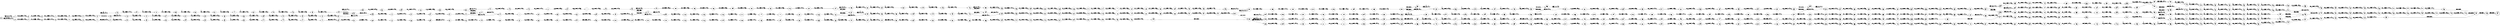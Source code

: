 digraph FST {
rankdir = LR;
size = "22,17";
label = "";
center = 1;
orientation = Portrait;
ranksep = "0.4";
nodesep = "0.25";
0 [label = "0", shape = circle, style = bold, fontsize = 14]
	0 -> 1 [label = "_EPS:_M/2.1972", fontsize = 14];
	0 -> 2 [label = "_EPS:Martian/2.1972", fontsize = 14];
1 [label = "1", shape = circle, style = solid, fontsize = 14]
	1 -> 3 [label = "_M-0-0:_EPS/1.7918", fontsize = 14];
2 [label = "2", shape = circle, style = solid, fontsize = 14]
	2 -> 4 [label = "_M-0-0:_EPS/1.7918", fontsize = 14];
3 [label = "3", shape = circle, style = solid, fontsize = 14]
	3 -> 5 [label = "_M-1-0:_EPS/1.0986", fontsize = 14];
4 [label = "4", shape = circle, style = solid, fontsize = 14]
	4 -> 6 [label = "_M-1-0:_EPS/1.0986", fontsize = 14];
5 [label = "5", shape = circle, style = solid, fontsize = 14]
	5 -> 7 [label = "_M-1-0:_EPS/1.7918", fontsize = 14];
6 [label = "6", shape = circle, style = solid, fontsize = 14]
	6 -> 8 [label = "_M-1-0:_EPS/1.7918", fontsize = 14];
7 [label = "7", shape = circle, style = solid, fontsize = 14]
	7 -> 9 [label = "_M-2-1:_EPS/1.0986", fontsize = 14];
8 [label = "8", shape = circle, style = solid, fontsize = 14]
	8 -> 10 [label = "_M-2-1:_EPS/1.0986", fontsize = 14];
9 [label = "9", shape = circle, style = solid, fontsize = 14]
	9 -> 11 [label = "_M-2-1:_EPS/1.0986", fontsize = 14];
10 [label = "10", shape = circle, style = solid, fontsize = 14]
	10 -> 12 [label = "_M-2-1:_EPS/1.0986", fontsize = 14];
11 [label = "11", shape = circle, style = solid, fontsize = 14]
	11 -> 13 [label = "_M-2-1:_EPS/1.7918", fontsize = 14];
12 [label = "12", shape = circle, style = solid, fontsize = 14]
	12 -> 14 [label = "_M-2-1:_EPS/1.7918", fontsize = 14];
13 [label = "13", shape = circle, style = solid, fontsize = 14]
	13 -> 15 [label = "_EOC:_EOC", fontsize = 14];
	13 -> 16 [label = "_EPS:_a/2.1972", fontsize = 14];
14 [label = "14", shape = circle, style = solid, fontsize = 14]
	14 -> 17 [label = "_EPS:_EPS/2.1972", fontsize = 14];
15 [label = "15", shape = circle, style = solid, fontsize = 14]
	15 -> 18 [label = "_EPS:_a/2.1972", fontsize = 14];
16 [label = "16", shape = circle, style = solid, fontsize = 14]
	16 -> 19 [label = "_a-0-0:_EPS/1.7918", fontsize = 14];
17 [label = "17", shape = circle, style = solid, fontsize = 14]
	17 -> 20 [label = "_a-0-0:_EPS/1.7918", fontsize = 14];
18 [label = "18", shape = circle, style = solid, fontsize = 14]
	18 -> 21 [label = "_a-0-0:_EPS/1.7918", fontsize = 14];
19 [label = "19", shape = circle, style = solid, fontsize = 14]
	19 -> 22 [label = "_a-1-1:_EPS/1.0986", fontsize = 14];
20 [label = "20", shape = circle, style = solid, fontsize = 14]
	20 -> 23 [label = "_a-1-1:_EPS/1.0986", fontsize = 14];
21 [label = "21", shape = circle, style = solid, fontsize = 14]
	21 -> 24 [label = "_a-1-1:_EPS/1.0986", fontsize = 14];
22 [label = "22", shape = circle, style = solid, fontsize = 14]
	22 -> 25 [label = "_a-1-1:_EPS/1.0986", fontsize = 14];
23 [label = "23", shape = circle, style = solid, fontsize = 14]
	23 -> 26 [label = "_a-1-1:_EPS/1.0986", fontsize = 14];
24 [label = "24", shape = circle, style = solid, fontsize = 14]
	24 -> 27 [label = "_a-1-1:_EPS/1.0986", fontsize = 14];
25 [label = "25", shape = circle, style = solid, fontsize = 14]
	25 -> 28 [label = "_a-1-1:_EPS/1.0986", fontsize = 14];
26 [label = "26", shape = circle, style = solid, fontsize = 14]
	26 -> 29 [label = "_a-1-1:_EPS/1.0986", fontsize = 14];
27 [label = "27", shape = circle, style = solid, fontsize = 14]
	27 -> 30 [label = "_a-1-1:_EPS/1.0986", fontsize = 14];
28 [label = "28", shape = circle, style = solid, fontsize = 14]
	28 -> 31 [label = "_a-1-0:_EPS/1.0986", fontsize = 14];
29 [label = "29", shape = circle, style = solid, fontsize = 14]
	29 -> 32 [label = "_a-1-0:_EPS/1.0986", fontsize = 14];
30 [label = "30", shape = circle, style = solid, fontsize = 14]
	30 -> 33 [label = "_a-1-0:_EPS/1.0986", fontsize = 14];
31 [label = "31", shape = circle, style = solid, fontsize = 14]
	31 -> 34 [label = "_a-1-0:_EPS/1.0986", fontsize = 14];
32 [label = "32", shape = circle, style = solid, fontsize = 14]
	32 -> 35 [label = "_a-1-0:_EPS/1.0986", fontsize = 14];
33 [label = "33", shape = circle, style = solid, fontsize = 14]
	33 -> 36 [label = "_a-1-0:_EPS/1.0986", fontsize = 14];
34 [label = "34", shape = circle, style = solid, fontsize = 14]
	34 -> 37 [label = "_a-1-1:_EPS/1.7918", fontsize = 14];
35 [label = "35", shape = circle, style = solid, fontsize = 14]
	35 -> 38 [label = "_a-1-1:_EPS/1.7918", fontsize = 14];
36 [label = "36", shape = circle, style = solid, fontsize = 14]
	36 -> 39 [label = "_a-1-1:_EPS/1.7918", fontsize = 14];
37 [label = "37", shape = circle, style = solid, fontsize = 14]
	37 -> 40 [label = "_a-2-1:_EPS/1.0986", fontsize = 14];
38 [label = "38", shape = circle, style = solid, fontsize = 14]
	38 -> 41 [label = "_a-2-1:_EPS/1.0986", fontsize = 14];
39 [label = "39", shape = circle, style = solid, fontsize = 14]
	39 -> 42 [label = "_a-2-1:_EPS/1.0986", fontsize = 14];
40 [label = "40", shape = circle, style = solid, fontsize = 14]
	40 -> 43 [label = "_a-2-1:_EPS/1.0986", fontsize = 14];
41 [label = "41", shape = circle, style = solid, fontsize = 14]
	41 -> 44 [label = "_a-2-1:_EPS/1.0986", fontsize = 14];
42 [label = "42", shape = circle, style = solid, fontsize = 14]
	42 -> 45 [label = "_a-2-1:_EPS/1.0986", fontsize = 14];
43 [label = "43", shape = circle, style = solid, fontsize = 14]
	43 -> 46 [label = "_a-2-1:_EPS/1.0986", fontsize = 14];
44 [label = "44", shape = circle, style = solid, fontsize = 14]
	44 -> 47 [label = "_a-2-1:_EPS/1.0986", fontsize = 14];
45 [label = "45", shape = circle, style = solid, fontsize = 14]
	45 -> 48 [label = "_a-2-1:_EPS/1.0986", fontsize = 14];
46 [label = "46", shape = circle, style = solid, fontsize = 14]
	46 -> 49 [label = "_a-2-1:_EPS/1.7918", fontsize = 14];
47 [label = "47", shape = circle, style = solid, fontsize = 14]
	47 -> 50 [label = "_a-2-1:_EPS/1.7918", fontsize = 14];
48 [label = "48", shape = circle, style = solid, fontsize = 14]
	48 -> 51 [label = "_a-2-1:_EPS/1.7918", fontsize = 14];
49 [label = "49", shape = circle, style = solid, fontsize = 14]
	49 -> 52 [label = "_EOC:_EOC", fontsize = 14];
	49 -> 53 [label = "_EPS:_r/2.1972", fontsize = 14];
50 [label = "50", shape = circle, style = solid, fontsize = 14]
	50 -> 54 [label = "_EPS:_EPS/2.1972", fontsize = 14];
51 [label = "51", shape = circle, style = solid, fontsize = 14]
	51 -> 52 [label = "_EOC:_EOC", fontsize = 14];
	51 -> 55 [label = "_EPS:_r/2.1972", fontsize = 14];
52 [label = "52", shape = circle, style = solid, fontsize = 14]
	52 -> 55 [label = "_EPS:_r/2.1972", fontsize = 14];
53 [label = "53", shape = circle, style = solid, fontsize = 14]
	53 -> 56 [label = "_r-0-1:_EPS/1.0986", fontsize = 14];
54 [label = "54", shape = circle, style = solid, fontsize = 14]
	54 -> 57 [label = "_r-0-1:_EPS/1.0986", fontsize = 14];
55 [label = "55", shape = circle, style = solid, fontsize = 14]
	55 -> 58 [label = "_r-0-1:_EPS/1.0986", fontsize = 14];
56 [label = "56", shape = circle, style = solid, fontsize = 14]
	56 -> 59 [label = "_r-0-0:_EPS/1.7918", fontsize = 14];
57 [label = "57", shape = circle, style = solid, fontsize = 14]
	57 -> 60 [label = "_r-0-0:_EPS/1.7918", fontsize = 14];
58 [label = "58", shape = circle, style = solid, fontsize = 14]
	58 -> 61 [label = "_r-0-0:_EPS/1.7918", fontsize = 14];
59 [label = "59", shape = circle, style = solid, fontsize = 14]
	59 -> 62 [label = "_r-1-1:_EPS/1.7918", fontsize = 14];
60 [label = "60", shape = circle, style = solid, fontsize = 14]
	60 -> 63 [label = "_r-1-1:_EPS/1.7918", fontsize = 14];
61 [label = "61", shape = circle, style = solid, fontsize = 14]
	61 -> 64 [label = "_r-1-1:_EPS/1.7918", fontsize = 14];
62 [label = "62", shape = circle, style = solid, fontsize = 14]
	62 -> 65 [label = "_r-2-1:_EPS/1.0986", fontsize = 14];
63 [label = "63", shape = circle, style = solid, fontsize = 14]
	63 -> 66 [label = "_r-2-1:_EPS/1.0986", fontsize = 14];
64 [label = "64", shape = circle, style = solid, fontsize = 14]
	64 -> 67 [label = "_r-2-1:_EPS/1.0986", fontsize = 14];
65 [label = "65", shape = circle, style = solid, fontsize = 14]
	65 -> 68 [label = "_r-2-1:_EPS/1.7918", fontsize = 14];
66 [label = "66", shape = circle, style = solid, fontsize = 14]
	66 -> 69 [label = "_r-2-1:_EPS/1.7918", fontsize = 14];
67 [label = "67", shape = circle, style = solid, fontsize = 14]
	67 -> 70 [label = "_r-2-1:_EPS/1.7918", fontsize = 14];
68 [label = "68", shape = circle, style = solid, fontsize = 14]
	68 -> 71 [label = "_EOC:_EOC", fontsize = 14];
	68 -> 72 [label = "_EPS:_t/2.1972", fontsize = 14];
69 [label = "69", shape = circle, style = solid, fontsize = 14]
	69 -> 73 [label = "_EPS:_EPS/2.1972", fontsize = 14];
70 [label = "70", shape = circle, style = solid, fontsize = 14]
	70 -> 71 [label = "_EOC:_EOC", fontsize = 14];
	70 -> 74 [label = "_EPS:_t/2.1972", fontsize = 14];
71 [label = "71", shape = circle, style = solid, fontsize = 14]
	71 -> 74 [label = "_EPS:_t/2.1972", fontsize = 14];
72 [label = "72", shape = circle, style = solid, fontsize = 14]
	72 -> 75 [label = "_t-0-1:_EPS/1.0986", fontsize = 14];
73 [label = "73", shape = circle, style = solid, fontsize = 14]
	73 -> 76 [label = "_t-0-1:_EPS/1.0986", fontsize = 14];
74 [label = "74", shape = circle, style = solid, fontsize = 14]
	74 -> 77 [label = "_t-0-1:_EPS/1.0986", fontsize = 14];
75 [label = "75", shape = circle, style = solid, fontsize = 14]
	75 -> 78 [label = "_t-0-1:_EPS/1.7918", fontsize = 14];
76 [label = "76", shape = circle, style = solid, fontsize = 14]
	76 -> 79 [label = "_t-0-1:_EPS/1.7918", fontsize = 14];
77 [label = "77", shape = circle, style = solid, fontsize = 14]
	77 -> 80 [label = "_t-0-1:_EPS/1.7918", fontsize = 14];
78 [label = "78", shape = circle, style = solid, fontsize = 14]
	78 -> 81 [label = "_t-1-0:_EPS/1.7918", fontsize = 14];
79 [label = "79", shape = circle, style = solid, fontsize = 14]
	79 -> 82 [label = "_t-1-0:_EPS/1.7918", fontsize = 14];
80 [label = "80", shape = circle, style = solid, fontsize = 14]
	80 -> 83 [label = "_t-1-0:_EPS/1.7918", fontsize = 14];
81 [label = "81", shape = circle, style = solid, fontsize = 14]
	81 -> 84 [label = "_t-2-0:_EPS/1.0986", fontsize = 14];
82 [label = "82", shape = circle, style = solid, fontsize = 14]
	82 -> 85 [label = "_t-2-0:_EPS/1.0986", fontsize = 14];
83 [label = "83", shape = circle, style = solid, fontsize = 14]
	83 -> 86 [label = "_t-2-0:_EPS/1.0986", fontsize = 14];
84 [label = "84", shape = circle, style = solid, fontsize = 14]
	84 -> 87 [label = "_t-2-0:_EPS/1.0986", fontsize = 14];
85 [label = "85", shape = circle, style = solid, fontsize = 14]
	85 -> 88 [label = "_t-2-0:_EPS/1.0986", fontsize = 14];
86 [label = "86", shape = circle, style = solid, fontsize = 14]
	86 -> 89 [label = "_t-2-0:_EPS/1.0986", fontsize = 14];
87 [label = "87", shape = circle, style = solid, fontsize = 14]
	87 -> 90 [label = "_t-2-1:_EPS/1.0986", fontsize = 14];
88 [label = "88", shape = circle, style = solid, fontsize = 14]
	88 -> 91 [label = "_t-2-1:_EPS/1.0986", fontsize = 14];
89 [label = "89", shape = circle, style = solid, fontsize = 14]
	89 -> 92 [label = "_t-2-1:_EPS/1.0986", fontsize = 14];
90 [label = "90", shape = circle, style = solid, fontsize = 14]
	90 -> 93 [label = "_t-2-1:_EPS/1.7918", fontsize = 14];
91 [label = "91", shape = circle, style = solid, fontsize = 14]
	91 -> 94 [label = "_t-2-1:_EPS/1.7918", fontsize = 14];
92 [label = "92", shape = circle, style = solid, fontsize = 14]
	92 -> 95 [label = "_t-2-1:_EPS/1.7918", fontsize = 14];
93 [label = "93", shape = circle, style = solid, fontsize = 14]
	93 -> 96 [label = "_EOC:_EOC", fontsize = 14];
	93 -> 97 [label = "_EPS:_i/2.1972", fontsize = 14];
94 [label = "94", shape = circle, style = solid, fontsize = 14]
	94 -> 98 [label = "_EPS:_EPS/2.1972", fontsize = 14];
95 [label = "95", shape = circle, style = solid, fontsize = 14]
	95 -> 96 [label = "_EOC:_EOC", fontsize = 14];
	95 -> 99 [label = "_EPS:_i/2.1972", fontsize = 14];
96 [label = "96", shape = circle, style = solid, fontsize = 14]
	96 -> 99 [label = "_EPS:_i/2.1972", fontsize = 14];
97 [label = "97", shape = circle, style = solid, fontsize = 14]
	97 -> 100 [label = "_i-0-0:_EPS/1.0986", fontsize = 14];
98 [label = "98", shape = circle, style = solid, fontsize = 14]
	98 -> 101 [label = "_i-0-0:_EPS/1.0986", fontsize = 14];
99 [label = "99", shape = circle, style = solid, fontsize = 14]
	99 -> 102 [label = "_i-0-0:_EPS/1.0986", fontsize = 14];
100 [label = "100", shape = circle, style = solid, fontsize = 14]
	100 -> 103 [label = "_i-0-1:_EPS/1.0986", fontsize = 14];
101 [label = "101", shape = circle, style = solid, fontsize = 14]
	101 -> 104 [label = "_i-0-1:_EPS/1.0986", fontsize = 14];
102 [label = "102", shape = circle, style = solid, fontsize = 14]
	102 -> 105 [label = "_i-0-1:_EPS/1.0986", fontsize = 14];
103 [label = "103", shape = circle, style = solid, fontsize = 14]
	103 -> 106 [label = "_i-0-0:_EPS/1.7918", fontsize = 14];
104 [label = "104", shape = circle, style = solid, fontsize = 14]
	104 -> 107 [label = "_i-0-0:_EPS/1.7918", fontsize = 14];
105 [label = "105", shape = circle, style = solid, fontsize = 14]
	105 -> 108 [label = "_i-0-0:_EPS/1.7918", fontsize = 14];
106 [label = "106", shape = circle, style = solid, fontsize = 14]
	106 -> 109 [label = "_i-1-0:_EPS/1.0986", fontsize = 14];
107 [label = "107", shape = circle, style = solid, fontsize = 14]
	107 -> 110 [label = "_i-1-0:_EPS/1.0986", fontsize = 14];
108 [label = "108", shape = circle, style = solid, fontsize = 14]
	108 -> 111 [label = "_i-1-0:_EPS/1.0986", fontsize = 14];
109 [label = "109", shape = circle, style = solid, fontsize = 14]
	109 -> 112 [label = "_i-1-0:_EPS/1.0986", fontsize = 14];
110 [label = "110", shape = circle, style = solid, fontsize = 14]
	110 -> 113 [label = "_i-1-0:_EPS/1.0986", fontsize = 14];
111 [label = "111", shape = circle, style = solid, fontsize = 14]
	111 -> 114 [label = "_i-1-0:_EPS/1.0986", fontsize = 14];
112 [label = "112", shape = circle, style = solid, fontsize = 14]
	112 -> 115 [label = "_i-1-1:_EPS/1.0986", fontsize = 14];
113 [label = "113", shape = circle, style = solid, fontsize = 14]
	113 -> 116 [label = "_i-1-1:_EPS/1.0986", fontsize = 14];
114 [label = "114", shape = circle, style = solid, fontsize = 14]
	114 -> 117 [label = "_i-1-1:_EPS/1.0986", fontsize = 14];
115 [label = "115", shape = circle, style = solid, fontsize = 14]
	115 -> 118 [label = "_i-1-1:_EPS/1.0986", fontsize = 14];
116 [label = "116", shape = circle, style = solid, fontsize = 14]
	116 -> 119 [label = "_i-1-1:_EPS/1.0986", fontsize = 14];
117 [label = "117", shape = circle, style = solid, fontsize = 14]
	117 -> 120 [label = "_i-1-1:_EPS/1.0986", fontsize = 14];
118 [label = "118", shape = circle, style = solid, fontsize = 14]
	118 -> 121 [label = "_i-1-0:_EPS/1.7918", fontsize = 14];
119 [label = "119", shape = circle, style = solid, fontsize = 14]
	119 -> 122 [label = "_i-1-0:_EPS/1.7918", fontsize = 14];
120 [label = "120", shape = circle, style = solid, fontsize = 14]
	120 -> 123 [label = "_i-1-0:_EPS/1.7918", fontsize = 14];
121 [label = "121", shape = circle, style = solid, fontsize = 14]
	121 -> 124 [label = "_i-2-1:_EPS/1.7918", fontsize = 14];
122 [label = "122", shape = circle, style = solid, fontsize = 14]
	122 -> 125 [label = "_i-2-1:_EPS/1.7918", fontsize = 14];
123 [label = "123", shape = circle, style = solid, fontsize = 14]
	123 -> 126 [label = "_i-2-1:_EPS/1.7918", fontsize = 14];
124 [label = "124", shape = circle, style = solid, fontsize = 14]
	124 -> 127 [label = "_EOC:_EOC", fontsize = 14];
	124 -> 128 [label = "_EPS:_a/2.1972", fontsize = 14];
125 [label = "125", shape = circle, style = solid, fontsize = 14]
	125 -> 129 [label = "_EPS:_EPS/2.1972", fontsize = 14];
126 [label = "126", shape = circle, style = solid, fontsize = 14]
	126 -> 127 [label = "_EOC:_EOC", fontsize = 14];
	126 -> 130 [label = "_EPS:_a/2.1972", fontsize = 14];
127 [label = "127", shape = circle, style = solid, fontsize = 14]
	127 -> 130 [label = "_EPS:_a/2.1972", fontsize = 14];
128 [label = "128", shape = circle, style = solid, fontsize = 14]
	128 -> 131 [label = "_a-0-0:_EPS/1.7918", fontsize = 14];
129 [label = "129", shape = circle, style = solid, fontsize = 14]
	129 -> 132 [label = "_a-0-0:_EPS/1.7918", fontsize = 14];
130 [label = "130", shape = circle, style = solid, fontsize = 14]
	130 -> 133 [label = "_a-0-0:_EPS/1.7918", fontsize = 14];
131 [label = "131", shape = circle, style = solid, fontsize = 14]
	131 -> 134 [label = "_a-1-0:_EPS/1.7918", fontsize = 14];
132 [label = "132", shape = circle, style = solid, fontsize = 14]
	132 -> 135 [label = "_a-1-0:_EPS/1.7918", fontsize = 14];
133 [label = "133", shape = circle, style = solid, fontsize = 14]
	133 -> 136 [label = "_a-1-0:_EPS/1.7918", fontsize = 14];
134 [label = "134", shape = circle, style = solid, fontsize = 14]
	134 -> 137 [label = "_a-2-0:_EPS/1.0986", fontsize = 14];
135 [label = "135", shape = circle, style = solid, fontsize = 14]
	135 -> 138 [label = "_a-2-0:_EPS/1.0986", fontsize = 14];
136 [label = "136", shape = circle, style = solid, fontsize = 14]
	136 -> 139 [label = "_a-2-0:_EPS/1.0986", fontsize = 14];
137 [label = "137", shape = circle, style = solid, fontsize = 14]
	137 -> 140 [label = "_a-2-0:_EPS/1.0986", fontsize = 14];
138 [label = "138", shape = circle, style = solid, fontsize = 14]
	138 -> 141 [label = "_a-2-0:_EPS/1.0986", fontsize = 14];
139 [label = "139", shape = circle, style = solid, fontsize = 14]
	139 -> 142 [label = "_a-2-0:_EPS/1.0986", fontsize = 14];
140 [label = "140", shape = circle, style = solid, fontsize = 14]
	140 -> 143 [label = "_a-2-0:_EPS/1.0986", fontsize = 14];
141 [label = "141", shape = circle, style = solid, fontsize = 14]
	141 -> 144 [label = "_a-2-0:_EPS/1.0986", fontsize = 14];
142 [label = "142", shape = circle, style = solid, fontsize = 14]
	142 -> 145 [label = "_a-2-0:_EPS/1.0986", fontsize = 14];
143 [label = "143", shape = circle, style = solid, fontsize = 14]
	143 -> 146 [label = "_a-2-1:_EPS/1.7918", fontsize = 14];
144 [label = "144", shape = circle, style = solid, fontsize = 14]
	144 -> 147 [label = "_a-2-1:_EPS/1.7918", fontsize = 14];
145 [label = "145", shape = circle, style = solid, fontsize = 14]
	145 -> 148 [label = "_a-2-1:_EPS/1.7918", fontsize = 14];
146 [label = "146", shape = circle, style = solid, fontsize = 14]
	146 -> 149 [label = "_EOC:_EOC", fontsize = 14];
	146 -> 150 [label = "_EPS:_n/2.1972", fontsize = 14];
147 [label = "147", shape = circle, style = solid, fontsize = 14]
	147 -> 151 [label = "_EPS:_EPS/2.1972", fontsize = 14];
148 [label = "148", shape = circle, style = solid, fontsize = 14]
	148 -> 149 [label = "_EOC:_EOC", fontsize = 14];
	148 -> 152 [label = "_EPS:_n/2.1972", fontsize = 14];
149 [label = "149", shape = circle, style = solid, fontsize = 14]
	149 -> 152 [label = "_EPS:_n/2.1972", fontsize = 14];
150 [label = "150", shape = circle, style = solid, fontsize = 14]
	150 -> 153 [label = "_n-0-1:_EPS/1.0986", fontsize = 14];
151 [label = "151", shape = circle, style = solid, fontsize = 14]
	151 -> 154 [label = "_n-0-1:_EPS/1.0986", fontsize = 14];
152 [label = "152", shape = circle, style = solid, fontsize = 14]
	152 -> 155 [label = "_n-0-1:_EPS/1.0986", fontsize = 14];
153 [label = "153", shape = circle, style = solid, fontsize = 14]
	153 -> 156 [label = "_n-0-0:_EPS/1.7918", fontsize = 14];
154 [label = "154", shape = circle, style = solid, fontsize = 14]
	154 -> 157 [label = "_n-0-0:_EPS/1.7918", fontsize = 14];
155 [label = "155", shape = circle, style = solid, fontsize = 14]
	155 -> 158 [label = "_n-0-0:_EPS/1.7918", fontsize = 14];
156 [label = "156", shape = circle, style = solid, fontsize = 14]
	156 -> 159 [label = "_n-1-0:_EPS/1.0986", fontsize = 14];
157 [label = "157", shape = circle, style = solid, fontsize = 14]
	157 -> 160 [label = "_n-1-0:_EPS/1.0986", fontsize = 14];
158 [label = "158", shape = circle, style = solid, fontsize = 14]
	158 -> 161 [label = "_n-1-0:_EPS/1.0986", fontsize = 14];
159 [label = "159", shape = circle, style = solid, fontsize = 14]
	159 -> 162 [label = "_n-1-0:_EPS/1.0986", fontsize = 14];
160 [label = "160", shape = circle, style = solid, fontsize = 14]
	160 -> 163 [label = "_n-1-0:_EPS/1.0986", fontsize = 14];
161 [label = "161", shape = circle, style = solid, fontsize = 14]
	161 -> 164 [label = "_n-1-0:_EPS/1.0986", fontsize = 14];
162 [label = "162", shape = circle, style = solid, fontsize = 14]
	162 -> 165 [label = "_n-1-1:_EPS/1.0986", fontsize = 14];
163 [label = "163", shape = circle, style = solid, fontsize = 14]
	163 -> 166 [label = "_n-1-1:_EPS/1.0986", fontsize = 14];
164 [label = "164", shape = circle, style = solid, fontsize = 14]
	164 -> 167 [label = "_n-1-1:_EPS/1.0986", fontsize = 14];
165 [label = "165", shape = circle, style = solid, fontsize = 14]
	165 -> 168 [label = "_n-1-0:_EPS/1.0986", fontsize = 14];
166 [label = "166", shape = circle, style = solid, fontsize = 14]
	166 -> 169 [label = "_n-1-0:_EPS/1.0986", fontsize = 14];
167 [label = "167", shape = circle, style = solid, fontsize = 14]
	167 -> 170 [label = "_n-1-0:_EPS/1.0986", fontsize = 14];
168 [label = "168", shape = circle, style = solid, fontsize = 14]
	168 -> 171 [label = "_n-1-1:_EPS/1.0986", fontsize = 14];
169 [label = "169", shape = circle, style = solid, fontsize = 14]
	169 -> 172 [label = "_n-1-1:_EPS/1.0986", fontsize = 14];
170 [label = "170", shape = circle, style = solid, fontsize = 14]
	170 -> 173 [label = "_n-1-1:_EPS/1.0986", fontsize = 14];
171 [label = "171", shape = circle, style = solid, fontsize = 14]
	171 -> 174 [label = "_n-1-1:_EPS/1.0986", fontsize = 14];
172 [label = "172", shape = circle, style = solid, fontsize = 14]
	172 -> 175 [label = "_n-1-1:_EPS/1.0986", fontsize = 14];
173 [label = "173", shape = circle, style = solid, fontsize = 14]
	173 -> 176 [label = "_n-1-1:_EPS/1.0986", fontsize = 14];
174 [label = "174", shape = circle, style = solid, fontsize = 14]
	174 -> 177 [label = "_n-1-0:_EPS/1.0986", fontsize = 14];
175 [label = "175", shape = circle, style = solid, fontsize = 14]
	175 -> 178 [label = "_n-1-0:_EPS/1.0986", fontsize = 14];
176 [label = "176", shape = circle, style = solid, fontsize = 14]
	176 -> 179 [label = "_n-1-0:_EPS/1.0986", fontsize = 14];
177 [label = "177", shape = circle, style = solid, fontsize = 14]
	177 -> 180 [label = "_n-1-1:_EPS/1.0986", fontsize = 14];
178 [label = "178", shape = circle, style = solid, fontsize = 14]
	178 -> 181 [label = "_n-1-1:_EPS/1.0986", fontsize = 14];
179 [label = "179", shape = circle, style = solid, fontsize = 14]
	179 -> 182 [label = "_n-1-1:_EPS/1.0986", fontsize = 14];
180 [label = "180", shape = circle, style = solid, fontsize = 14]
	180 -> 183 [label = "_n-1-1:_EPS/1.0986", fontsize = 14];
181 [label = "181", shape = circle, style = solid, fontsize = 14]
	181 -> 184 [label = "_n-1-1:_EPS/1.0986", fontsize = 14];
182 [label = "182", shape = circle, style = solid, fontsize = 14]
	182 -> 185 [label = "_n-1-1:_EPS/1.0986", fontsize = 14];
183 [label = "183", shape = circle, style = solid, fontsize = 14]
	183 -> 186 [label = "_n-1-1:_EPS/1.0986", fontsize = 14];
184 [label = "184", shape = circle, style = solid, fontsize = 14]
	184 -> 187 [label = "_n-1-1:_EPS/1.0986", fontsize = 14];
185 [label = "185", shape = circle, style = solid, fontsize = 14]
	185 -> 188 [label = "_n-1-1:_EPS/1.0986", fontsize = 14];
186 [label = "186", shape = circle, style = solid, fontsize = 14]
	186 -> 189 [label = "_n-1-1:_EPS/1.0986", fontsize = 14];
187 [label = "187", shape = circle, style = solid, fontsize = 14]
	187 -> 190 [label = "_n-1-1:_EPS/1.0986", fontsize = 14];
188 [label = "188", shape = circle, style = solid, fontsize = 14]
	188 -> 191 [label = "_n-1-1:_EPS/1.0986", fontsize = 14];
189 [label = "189", shape = circle, style = solid, fontsize = 14]
	189 -> 192 [label = "_n-1-0:_EPS/1.7918", fontsize = 14];
190 [label = "190", shape = circle, style = solid, fontsize = 14]
	190 -> 193 [label = "_n-1-0:_EPS/1.7918", fontsize = 14];
191 [label = "191", shape = circle, style = solid, fontsize = 14]
	191 -> 194 [label = "_n-1-0:_EPS/1.7918", fontsize = 14];
192 [label = "192", shape = circle, style = solid, fontsize = 14]
	192 -> 195 [label = "_n-2-1:_EPS/1.0986", fontsize = 14];
193 [label = "193", shape = circle, style = solid, fontsize = 14]
	193 -> 196 [label = "_n-2-1:_EPS/1.0986", fontsize = 14];
194 [label = "194", shape = circle, style = solid, fontsize = 14]
	194 -> 197 [label = "_n-2-1:_EPS/1.0986", fontsize = 14];
195 [label = "195", shape = circle, style = solid, fontsize = 14]
	195 -> 198 [label = "_n-2-0:_EPS/1.7918", fontsize = 14];
196 [label = "196", shape = circle, style = solid, fontsize = 14]
	196 -> 199 [label = "_n-2-0:_EPS/1.7918", fontsize = 14];
197 [label = "197", shape = circle, style = solid, fontsize = 14]
	197 -> 200 [label = "_n-2-0:_EPS/1.7918", fontsize = 14];
198 [label = "198", shape = circle, style = solid, fontsize = 14]
	198 -> 201 [label = "_EPS:_M/2.1972", fontsize = 14];
199 [label = "199", shape = circle, style = solid, fontsize = 14]
	199 -> 202 [label = "_EOW:_EPS", fontsize = 14];
200 [label = "200", shape = circle, style = solid, fontsize = 14]
	200 -> 202 [label = "_EOC:_EOC", fontsize = 14];
	200 -> 201 [label = "_EPS:_M/2.1972", fontsize = 14];
201 [label = "201", shape = circle, style = solid, fontsize = 14]
	201 -> 203 [label = "_M-0-1:_EPS/1.0986", fontsize = 14];
202 [label = "202", shape = circle, style = solid, fontsize = 14]
	202 -> 204 [label = "_EPS:_M/2.1972", fontsize = 14];
	202 -> 205 [label = "_EPS:Marsman/2.1972", fontsize = 14];
	202 -> 206 [label = "_EPS:Mars/2.1972", fontsize = 14];
203 [label = "203", shape = circle, style = solid, fontsize = 14]
	203 -> 207 [label = "_M-0-1:_EPS/1.7918", fontsize = 14];
204 [label = "204", shape = circle, style = solid, fontsize = 14]
	204 -> 208 [label = "_M-0-1:_EPS/1.0986", fontsize = 14];
205 [label = "205", shape = circle, style = solid, fontsize = 14]
	205 -> 209 [label = "_M-0-1:_EPS/1.0986", fontsize = 14];
206 [label = "206", shape = circle, style = solid, fontsize = 14]
	206 -> 210 [label = "_M-0-1:_EPS/1.0986", fontsize = 14];
207 [label = "207", shape = circle, style = solid, fontsize = 14]
	207 -> 211 [label = "_M-1-0:_EPS/1.0986", fontsize = 14];
208 [label = "208", shape = circle, style = solid, fontsize = 14]
	208 -> 212 [label = "_M-0-1:_EPS/1.7918", fontsize = 14];
209 [label = "209", shape = circle, style = solid, fontsize = 14]
	209 -> 213 [label = "_M-0-1:_EPS/1.7918", fontsize = 14];
210 [label = "210", shape = circle, style = solid, fontsize = 14]
	210 -> 214 [label = "_M-0-1:_EPS/1.7918", fontsize = 14];
211 [label = "211", shape = circle, style = solid, fontsize = 14]
	211 -> 215 [label = "_M-1-0:_EPS/1.0986", fontsize = 14];
212 [label = "212", shape = circle, style = solid, fontsize = 14]
	212 -> 216 [label = "_M-1-0:_EPS/1.0986", fontsize = 14];
213 [label = "213", shape = circle, style = solid, fontsize = 14]
	213 -> 217 [label = "_M-1-0:_EPS/1.0986", fontsize = 14];
214 [label = "214", shape = circle, style = solid, fontsize = 14]
	214 -> 218 [label = "_M-1-0:_EPS/1.0986", fontsize = 14];
215 [label = "215", shape = circle, style = solid, fontsize = 14]
	215 -> 219 [label = "_M-1-1:_EPS/1.0986", fontsize = 14];
216 [label = "216", shape = circle, style = solid, fontsize = 14]
	216 -> 220 [label = "_M-1-0:_EPS/1.0986", fontsize = 14];
217 [label = "217", shape = circle, style = solid, fontsize = 14]
	217 -> 221 [label = "_M-1-0:_EPS/1.0986", fontsize = 14];
218 [label = "218", shape = circle, style = solid, fontsize = 14]
	218 -> 222 [label = "_M-1-0:_EPS/1.0986", fontsize = 14];
219 [label = "219", shape = circle, style = solid, fontsize = 14]
	219 -> 223 [label = "_M-1-1:_EPS/1.7918", fontsize = 14];
220 [label = "220", shape = circle, style = solid, fontsize = 14]
	220 -> 224 [label = "_M-1-1:_EPS/1.0986", fontsize = 14];
221 [label = "221", shape = circle, style = solid, fontsize = 14]
	221 -> 225 [label = "_M-1-1:_EPS/1.0986", fontsize = 14];
222 [label = "222", shape = circle, style = solid, fontsize = 14]
	222 -> 226 [label = "_M-1-1:_EPS/1.0986", fontsize = 14];
223 [label = "223", shape = circle, style = solid, fontsize = 14]
	223 -> 227 [label = "_M-2-0:_EPS/1.7918", fontsize = 14];
224 [label = "224", shape = circle, style = solid, fontsize = 14]
	224 -> 228 [label = "_M-1-1:_EPS/1.7918", fontsize = 14];
225 [label = "225", shape = circle, style = solid, fontsize = 14]
	225 -> 229 [label = "_M-1-1:_EPS/1.7918", fontsize = 14];
226 [label = "226", shape = circle, style = solid, fontsize = 14]
	226 -> 230 [label = "_M-1-1:_EPS/1.7918", fontsize = 14];
227 [label = "227", shape = circle, style = solid, fontsize = 14]
	227 -> 231 [label = "_EOC:_EOC", fontsize = 14];
	227 -> 232 [label = "_EPS:_a/2.1972", fontsize = 14];
228 [label = "228", shape = circle, style = solid, fontsize = 14]
	228 -> 233 [label = "_M-2-0:_EPS/1.7918", fontsize = 14];
229 [label = "229", shape = circle, style = solid, fontsize = 14]
	229 -> 234 [label = "_M-2-0:_EPS/1.7918", fontsize = 14];
230 [label = "230", shape = circle, style = solid, fontsize = 14]
	230 -> 235 [label = "_M-2-0:_EPS/1.7918", fontsize = 14];
231 [label = "231", shape = circle, style = solid, fontsize = 14]
	231 -> 232 [label = "_EPS:_a/2.1972", fontsize = 14];
232 [label = "232", shape = circle, style = solid, fontsize = 14]
	232 -> 236 [label = "_a-0-1:_EPS/1.0986", fontsize = 14];
233 [label = "233", shape = circle, style = solid, fontsize = 14]
	233 -> 231 [label = "_EOC:_EOC", fontsize = 14];
	233 -> 237 [label = "_EPS:_a/2.1972", fontsize = 14];
234 [label = "234", shape = circle, style = solid, fontsize = 14]
	234 -> 238 [label = "_EPS:_EPS/2.1972", fontsize = 14];
235 [label = "235", shape = circle, style = solid, fontsize = 14]
	235 -> 239 [label = "_EPS:_EPS/2.1972", fontsize = 14];
236 [label = "236", shape = circle, style = solid, fontsize = 14]
	236 -> 240 [label = "_a-0-0:_EPS/1.7918", fontsize = 14];
237 [label = "237", shape = circle, style = solid, fontsize = 14]
	237 -> 241 [label = "_a-0-1:_EPS/1.0986", fontsize = 14];
238 [label = "238", shape = circle, style = solid, fontsize = 14]
	238 -> 242 [label = "_a-0-1:_EPS/1.0986", fontsize = 14];
239 [label = "239", shape = circle, style = solid, fontsize = 14]
	239 -> 243 [label = "_a-0-1:_EPS/1.0986", fontsize = 14];
240 [label = "240", shape = circle, style = solid, fontsize = 14]
	240 -> 244 [label = "_a-1-1:_EPS/1.0986", fontsize = 14];
241 [label = "241", shape = circle, style = solid, fontsize = 14]
	241 -> 245 [label = "_a-0-0:_EPS/1.7918", fontsize = 14];
242 [label = "242", shape = circle, style = solid, fontsize = 14]
	242 -> 246 [label = "_a-0-0:_EPS/1.7918", fontsize = 14];
243 [label = "243", shape = circle, style = solid, fontsize = 14]
	243 -> 247 [label = "_a-0-0:_EPS/1.7918", fontsize = 14];
244 [label = "244", shape = circle, style = solid, fontsize = 14]
	244 -> 248 [label = "_a-1-0:_EPS/1.7918", fontsize = 14];
245 [label = "245", shape = circle, style = solid, fontsize = 14]
	245 -> 249 [label = "_a-1-1:_EPS/1.0986", fontsize = 14];
246 [label = "246", shape = circle, style = solid, fontsize = 14]
	246 -> 250 [label = "_a-1-1:_EPS/1.0986", fontsize = 14];
247 [label = "247", shape = circle, style = solid, fontsize = 14]
	247 -> 251 [label = "_a-1-1:_EPS/1.0986", fontsize = 14];
248 [label = "248", shape = circle, style = solid, fontsize = 14]
	248 -> 252 [label = "_a-2-0:_EPS/1.7918", fontsize = 14];
249 [label = "249", shape = circle, style = solid, fontsize = 14]
	249 -> 253 [label = "_a-1-0:_EPS/1.7918", fontsize = 14];
250 [label = "250", shape = circle, style = solid, fontsize = 14]
	250 -> 254 [label = "_a-1-0:_EPS/1.7918", fontsize = 14];
251 [label = "251", shape = circle, style = solid, fontsize = 14]
	251 -> 255 [label = "_a-1-0:_EPS/1.7918", fontsize = 14];
252 [label = "252", shape = circle, style = solid, fontsize = 14]
	252 -> 256 [label = "_EOC:_EOC", fontsize = 14];
	252 -> 257 [label = "_EPS:_r/2.1972", fontsize = 14];
253 [label = "253", shape = circle, style = solid, fontsize = 14]
	253 -> 258 [label = "_a-2-0:_EPS/1.7918", fontsize = 14];
254 [label = "254", shape = circle, style = solid, fontsize = 14]
	254 -> 259 [label = "_a-2-0:_EPS/1.7918", fontsize = 14];
255 [label = "255", shape = circle, style = solid, fontsize = 14]
	255 -> 260 [label = "_a-2-0:_EPS/1.7918", fontsize = 14];
256 [label = "256", shape = circle, style = solid, fontsize = 14]
	256 -> 257 [label = "_EPS:_r/2.1972", fontsize = 14];
257 [label = "257", shape = circle, style = solid, fontsize = 14]
	257 -> 261 [label = "_r-0-0:_EPS/1.0986", fontsize = 14];
258 [label = "258", shape = circle, style = solid, fontsize = 14]
	258 -> 256 [label = "_EOC:_EOC", fontsize = 14];
	258 -> 262 [label = "_EPS:_r/2.1972", fontsize = 14];
259 [label = "259", shape = circle, style = solid, fontsize = 14]
	259 -> 263 [label = "_EPS:_EPS/2.1972", fontsize = 14];
260 [label = "260", shape = circle, style = solid, fontsize = 14]
	260 -> 264 [label = "_EPS:_EPS/2.1972", fontsize = 14];
261 [label = "261", shape = circle, style = solid, fontsize = 14]
	261 -> 265 [label = "_r-0-1:_EPS/1.0986", fontsize = 14];
262 [label = "262", shape = circle, style = solid, fontsize = 14]
	262 -> 266 [label = "_r-0-0:_EPS/1.0986", fontsize = 14];
263 [label = "263", shape = circle, style = solid, fontsize = 14]
	263 -> 267 [label = "_r-0-0:_EPS/1.0986", fontsize = 14];
264 [label = "264", shape = circle, style = solid, fontsize = 14]
	264 -> 268 [label = "_r-0-0:_EPS/1.0986", fontsize = 14];
265 [label = "265", shape = circle, style = solid, fontsize = 14]
	265 -> 269 [label = "_r-0-0:_EPS/1.0986", fontsize = 14];
266 [label = "266", shape = circle, style = solid, fontsize = 14]
	266 -> 270 [label = "_r-0-1:_EPS/1.0986", fontsize = 14];
267 [label = "267", shape = circle, style = solid, fontsize = 14]
	267 -> 271 [label = "_r-0-1:_EPS/1.0986", fontsize = 14];
268 [label = "268", shape = circle, style = solid, fontsize = 14]
	268 -> 272 [label = "_r-0-1:_EPS/1.0986", fontsize = 14];
269 [label = "269", shape = circle, style = solid, fontsize = 14]
	269 -> 273 [label = "_r-0-0:_EPS/1.0986", fontsize = 14];
270 [label = "270", shape = circle, style = solid, fontsize = 14]
	270 -> 274 [label = "_r-0-0:_EPS/1.0986", fontsize = 14];
271 [label = "271", shape = circle, style = solid, fontsize = 14]
	271 -> 275 [label = "_r-0-0:_EPS/1.0986", fontsize = 14];
272 [label = "272", shape = circle, style = solid, fontsize = 14]
	272 -> 276 [label = "_r-0-0:_EPS/1.0986", fontsize = 14];
273 [label = "273", shape = circle, style = solid, fontsize = 14]
	273 -> 277 [label = "_r-0-1:_EPS/1.7918", fontsize = 14];
274 [label = "274", shape = circle, style = solid, fontsize = 14]
	274 -> 278 [label = "_r-0-0:_EPS/1.0986", fontsize = 14];
275 [label = "275", shape = circle, style = solid, fontsize = 14]
	275 -> 279 [label = "_r-0-0:_EPS/1.0986", fontsize = 14];
276 [label = "276", shape = circle, style = solid, fontsize = 14]
	276 -> 280 [label = "_r-0-0:_EPS/1.0986", fontsize = 14];
277 [label = "277", shape = circle, style = solid, fontsize = 14]
	277 -> 281 [label = "_r-1-1:_EPS/1.0986", fontsize = 14];
278 [label = "278", shape = circle, style = solid, fontsize = 14]
	278 -> 282 [label = "_r-0-1:_EPS/1.7918", fontsize = 14];
279 [label = "279", shape = circle, style = solid, fontsize = 14]
	279 -> 283 [label = "_r-0-1:_EPS/1.7918", fontsize = 14];
280 [label = "280", shape = circle, style = solid, fontsize = 14]
	280 -> 284 [label = "_r-0-1:_EPS/1.7918", fontsize = 14];
281 [label = "281", shape = circle, style = solid, fontsize = 14]
	281 -> 285 [label = "_r-1-0:_EPS/1.7918", fontsize = 14];
282 [label = "282", shape = circle, style = solid, fontsize = 14]
	282 -> 286 [label = "_r-1-1:_EPS/1.0986", fontsize = 14];
283 [label = "283", shape = circle, style = solid, fontsize = 14]
	283 -> 287 [label = "_r-1-1:_EPS/1.0986", fontsize = 14];
284 [label = "284", shape = circle, style = solid, fontsize = 14]
	284 -> 288 [label = "_r-1-1:_EPS/1.0986", fontsize = 14];
285 [label = "285", shape = circle, style = solid, fontsize = 14]
	285 -> 289 [label = "_r-2-1:_EPS/1.0986", fontsize = 14];
286 [label = "286", shape = circle, style = solid, fontsize = 14]
	286 -> 290 [label = "_r-1-0:_EPS/1.7918", fontsize = 14];
287 [label = "287", shape = circle, style = solid, fontsize = 14]
	287 -> 291 [label = "_r-1-0:_EPS/1.7918", fontsize = 14];
288 [label = "288", shape = circle, style = solid, fontsize = 14]
	288 -> 292 [label = "_r-1-0:_EPS/1.7918", fontsize = 14];
289 [label = "289", shape = circle, style = solid, fontsize = 14]
	289 -> 293 [label = "_r-2-1:_EPS/1.0986", fontsize = 14];
290 [label = "290", shape = circle, style = solid, fontsize = 14]
	290 -> 294 [label = "_r-2-1:_EPS/1.0986", fontsize = 14];
291 [label = "291", shape = circle, style = solid, fontsize = 14]
	291 -> 295 [label = "_r-2-1:_EPS/1.0986", fontsize = 14];
292 [label = "292", shape = circle, style = solid, fontsize = 14]
	292 -> 296 [label = "_r-2-1:_EPS/1.0986", fontsize = 14];
293 [label = "293", shape = circle, style = solid, fontsize = 14]
	293 -> 297 [label = "_r-2-0:_EPS/1.0986", fontsize = 14];
294 [label = "294", shape = circle, style = solid, fontsize = 14]
	294 -> 298 [label = "_r-2-1:_EPS/1.0986", fontsize = 14];
295 [label = "295", shape = circle, style = solid, fontsize = 14]
	295 -> 299 [label = "_r-2-1:_EPS/1.0986", fontsize = 14];
296 [label = "296", shape = circle, style = solid, fontsize = 14]
	296 -> 300 [label = "_r-2-1:_EPS/1.0986", fontsize = 14];
297 [label = "297", shape = circle, style = solid, fontsize = 14]
	297 -> 301 [label = "_r-2-0:_EPS/1.0986", fontsize = 14];
298 [label = "298", shape = circle, style = solid, fontsize = 14]
	298 -> 302 [label = "_r-2-0:_EPS/1.0986", fontsize = 14];
299 [label = "299", shape = circle, style = solid, fontsize = 14]
	299 -> 303 [label = "_r-2-0:_EPS/1.0986", fontsize = 14];
300 [label = "300", shape = circle, style = solid, fontsize = 14]
	300 -> 304 [label = "_r-2-0:_EPS/1.0986", fontsize = 14];
301 [label = "301", shape = circle, style = solid, fontsize = 14]
	301 -> 305 [label = "_r-2-0:_EPS/1.7918", fontsize = 14];
302 [label = "302", shape = circle, style = solid, fontsize = 14]
	302 -> 306 [label = "_r-2-0:_EPS/1.0986", fontsize = 14];
303 [label = "303", shape = circle, style = solid, fontsize = 14]
	303 -> 307 [label = "_r-2-0:_EPS/1.0986", fontsize = 14];
304 [label = "304", shape = circle, style = solid, fontsize = 14]
	304 -> 308 [label = "_r-2-0:_EPS/1.0986", fontsize = 14];
305 [label = "305", shape = circle, style = solid, fontsize = 14]
	305 -> 309 [label = "_EOC:_EOC", fontsize = 14];
	305 -> 310 [label = "_EPS:_s/2.1972", fontsize = 14];
306 [label = "306", shape = circle, style = solid, fontsize = 14]
	306 -> 311 [label = "_r-2-0:_EPS/1.7918", fontsize = 14];
307 [label = "307", shape = circle, style = solid, fontsize = 14]
	307 -> 312 [label = "_r-2-0:_EPS/1.7918", fontsize = 14];
308 [label = "308", shape = circle, style = solid, fontsize = 14]
	308 -> 313 [label = "_r-2-0:_EPS/1.7918", fontsize = 14];
309 [label = "309", shape = circle, style = solid, fontsize = 14]
	309 -> 310 [label = "_EPS:_s/2.1972", fontsize = 14];
310 [label = "310", shape = circle, style = solid, fontsize = 14]
	310 -> 314 [label = "_s-0-1:_EPS/1.7918", fontsize = 14];
311 [label = "311", shape = circle, style = solid, fontsize = 14]
	311 -> 309 [label = "_EOC:_EOC", fontsize = 14];
	311 -> 315 [label = "_EPS:_s/2.1972", fontsize = 14];
312 [label = "312", shape = circle, style = solid, fontsize = 14]
	312 -> 316 [label = "_EPS:_EPS/2.1972", fontsize = 14];
313 [label = "313", shape = circle, style = solid, fontsize = 14]
	313 -> 317 [label = "_EPS:_EPS/2.1972", fontsize = 14];
314 [label = "314", shape = circle, style = solid, fontsize = 14]
	314 -> 318 [label = "_s-1-1:_EPS/1.0986", fontsize = 14];
315 [label = "315", shape = circle, style = solid, fontsize = 14]
	315 -> 319 [label = "_s-0-1:_EPS/1.7918", fontsize = 14];
316 [label = "316", shape = circle, style = solid, fontsize = 14]
	316 -> 320 [label = "_s-0-1:_EPS/1.7918", fontsize = 14];
317 [label = "317", shape = circle, style = solid, fontsize = 14]
	317 -> 321 [label = "_s-0-1:_EPS/1.7918", fontsize = 14];
318 [label = "318", shape = circle, style = solid, fontsize = 14]
	318 -> 322 [label = "_s-1-1:_EPS/1.0986", fontsize = 14];
319 [label = "319", shape = circle, style = solid, fontsize = 14]
	319 -> 323 [label = "_s-1-1:_EPS/1.0986", fontsize = 14];
320 [label = "320", shape = circle, style = solid, fontsize = 14]
	320 -> 324 [label = "_s-1-1:_EPS/1.0986", fontsize = 14];
321 [label = "321", shape = circle, style = solid, fontsize = 14]
	321 -> 325 [label = "_s-1-1:_EPS/1.0986", fontsize = 14];
322 [label = "322", shape = circle, style = solid, fontsize = 14]
	322 -> 326 [label = "_s-1-1:_EPS/1.0986", fontsize = 14];
323 [label = "323", shape = circle, style = solid, fontsize = 14]
	323 -> 327 [label = "_s-1-1:_EPS/1.0986", fontsize = 14];
324 [label = "324", shape = circle, style = solid, fontsize = 14]
	324 -> 328 [label = "_s-1-1:_EPS/1.0986", fontsize = 14];
325 [label = "325", shape = circle, style = solid, fontsize = 14]
	325 -> 329 [label = "_s-1-1:_EPS/1.0986", fontsize = 14];
326 [label = "326", shape = circle, style = solid, fontsize = 14]
	326 -> 330 [label = "_s-1-0:_EPS/1.0986", fontsize = 14];
327 [label = "327", shape = circle, style = solid, fontsize = 14]
	327 -> 331 [label = "_s-1-1:_EPS/1.0986", fontsize = 14];
328 [label = "328", shape = circle, style = solid, fontsize = 14]
	328 -> 332 [label = "_s-1-1:_EPS/1.0986", fontsize = 14];
329 [label = "329", shape = circle, style = solid, fontsize = 14]
	329 -> 333 [label = "_s-1-1:_EPS/1.0986", fontsize = 14];
330 [label = "330", shape = circle, style = solid, fontsize = 14]
	330 -> 334 [label = "_s-1-0:_EPS/1.0986", fontsize = 14];
331 [label = "331", shape = circle, style = solid, fontsize = 14]
	331 -> 335 [label = "_s-1-0:_EPS/1.0986", fontsize = 14];
332 [label = "332", shape = circle, style = solid, fontsize = 14]
	332 -> 336 [label = "_s-1-0:_EPS/1.0986", fontsize = 14];
333 [label = "333", shape = circle, style = solid, fontsize = 14]
	333 -> 337 [label = "_s-1-0:_EPS/1.0986", fontsize = 14];
334 [label = "334", shape = circle, style = solid, fontsize = 14]
	334 -> 338 [label = "_s-1-1:_EPS/1.0986", fontsize = 14];
335 [label = "335", shape = circle, style = solid, fontsize = 14]
	335 -> 339 [label = "_s-1-0:_EPS/1.0986", fontsize = 14];
336 [label = "336", shape = circle, style = solid, fontsize = 14]
	336 -> 340 [label = "_s-1-0:_EPS/1.0986", fontsize = 14];
337 [label = "337", shape = circle, style = solid, fontsize = 14]
	337 -> 341 [label = "_s-1-0:_EPS/1.0986", fontsize = 14];
338 [label = "338", shape = circle, style = solid, fontsize = 14]
	338 -> 342 [label = "_s-1-0:_EPS/1.0986", fontsize = 14];
339 [label = "339", shape = circle, style = solid, fontsize = 14]
	339 -> 343 [label = "_s-1-1:_EPS/1.0986", fontsize = 14];
340 [label = "340", shape = circle, style = solid, fontsize = 14]
	340 -> 344 [label = "_s-1-1:_EPS/1.0986", fontsize = 14];
341 [label = "341", shape = circle, style = solid, fontsize = 14]
	341 -> 345 [label = "_s-1-1:_EPS/1.0986", fontsize = 14];
342 [label = "342", shape = circle, style = solid, fontsize = 14]
	342 -> 346 [label = "_s-1-0:_EPS/1.7918", fontsize = 14];
343 [label = "343", shape = circle, style = solid, fontsize = 14]
	343 -> 347 [label = "_s-1-0:_EPS/1.0986", fontsize = 14];
344 [label = "344", shape = circle, style = solid, fontsize = 14]
	344 -> 348 [label = "_s-1-0:_EPS/1.0986", fontsize = 14];
345 [label = "345", shape = circle, style = solid, fontsize = 14]
	345 -> 349 [label = "_s-1-0:_EPS/1.0986", fontsize = 14];
346 [label = "346", shape = circle, style = solid, fontsize = 14]
	346 -> 350 [label = "_s-2-1:_EPS/1.0986", fontsize = 14];
347 [label = "347", shape = circle, style = solid, fontsize = 14]
	347 -> 351 [label = "_s-1-0:_EPS/1.7918", fontsize = 14];
348 [label = "348", shape = circle, style = solid, fontsize = 14]
	348 -> 352 [label = "_s-1-0:_EPS/1.7918", fontsize = 14];
349 [label = "349", shape = circle, style = solid, fontsize = 14]
	349 -> 353 [label = "_s-1-0:_EPS/1.7918", fontsize = 14];
350 [label = "350", shape = circle, style = solid, fontsize = 14]
	350 -> 354 [label = "_s-2-0:_EPS/1.7918", fontsize = 14];
351 [label = "351", shape = circle, style = solid, fontsize = 14]
	351 -> 355 [label = "_s-2-1:_EPS/1.0986", fontsize = 14];
352 [label = "352", shape = circle, style = solid, fontsize = 14]
	352 -> 356 [label = "_s-2-1:_EPS/1.0986", fontsize = 14];
353 [label = "353", shape = circle, style = solid, fontsize = 14]
	353 -> 357 [label = "_s-2-1:_EPS/1.0986", fontsize = 14];
354 [label = "354", shape = circle, style = solid, fontsize = 14]
	354 -> 358 [label = "_EOC:_EOC", fontsize = 14];
	354 -> 359 [label = "_EPS:_m/2.1972", fontsize = 14];
355 [label = "355", shape = circle, style = solid, fontsize = 14]
	355 -> 360 [label = "_s-2-0:_EPS/1.7918", fontsize = 14];
356 [label = "356", shape = circle, style = solid, fontsize = 14]
	356 -> 361 [label = "_s-2-0:_EPS/1.7918", fontsize = 14];
357 [label = "357", shape = circle, style = solid, fontsize = 14]
	357 -> 362 [label = "_s-2-0:_EPS/1.7918", fontsize = 14];
358 [label = "358", shape = circle, style = solid, fontsize = 14]
	358 -> 363 [label = "_EPS:_m/2.1972", fontsize = 14];
	358 -> 364 [label = "_EPS:man/2.1972", fontsize = 14];
359 [label = "359", shape = circle, style = solid, fontsize = 14]
	359 -> 365 [label = "_m-0-1:_EPS/1.7918", fontsize = 14];
360 [label = "360", shape = circle, style = solid, fontsize = 14]
	360 -> 366 [label = "_EPS:_m/2.1972", fontsize = 14];
361 [label = "361", shape = circle, style = solid, fontsize = 14]
	361 -> 367 [label = "_EPS:_EPS/2.1972", fontsize = 14];
362 [label = "362", shape = circle, style = solid, fontsize = 14]
	362 -> 358 [label = "_EOW:_EPS", fontsize = 14];
363 [label = "363", shape = circle, style = solid, fontsize = 14]
	363 -> 368 [label = "_m-0-1:_EPS/1.7918", fontsize = 14];
364 [label = "364", shape = circle, style = solid, fontsize = 14]
	364 -> 369 [label = "_m-0-1:_EPS/1.7918", fontsize = 14];
365 [label = "365", shape = circle, style = solid, fontsize = 14]
	365 -> 370 [label = "_m-1-1:_EPS/1.0986", fontsize = 14];
366 [label = "366", shape = circle, style = solid, fontsize = 14]
	366 -> 371 [label = "_m-0-1:_EPS/1.7918", fontsize = 14];
367 [label = "367", shape = circle, style = solid, fontsize = 14]
	367 -> 372 [label = "_m-0-1:_EPS/1.7918", fontsize = 14];
368 [label = "368", shape = circle, style = solid, fontsize = 14]
	368 -> 373 [label = "_m-1-1:_EPS/1.0986", fontsize = 14];
369 [label = "369", shape = circle, style = solid, fontsize = 14]
	369 -> 374 [label = "_m-1-1:_EPS/1.0986", fontsize = 14];
370 [label = "370", shape = circle, style = solid, fontsize = 14]
	370 -> 375 [label = "_m-1-1:_EPS/1.0986", fontsize = 14];
371 [label = "371", shape = circle, style = solid, fontsize = 14]
	371 -> 376 [label = "_m-1-1:_EPS/1.0986", fontsize = 14];
372 [label = "372", shape = circle, style = solid, fontsize = 14]
	372 -> 377 [label = "_m-1-1:_EPS/1.0986", fontsize = 14];
373 [label = "373", shape = circle, style = solid, fontsize = 14]
	373 -> 378 [label = "_m-1-1:_EPS/1.0986", fontsize = 14];
374 [label = "374", shape = circle, style = solid, fontsize = 14]
	374 -> 379 [label = "_m-1-1:_EPS/1.0986", fontsize = 14];
375 [label = "375", shape = circle, style = solid, fontsize = 14]
	375 -> 380 [label = "_m-1-1:_EPS/1.0986", fontsize = 14];
376 [label = "376", shape = circle, style = solid, fontsize = 14]
	376 -> 381 [label = "_m-1-1:_EPS/1.0986", fontsize = 14];
377 [label = "377", shape = circle, style = solid, fontsize = 14]
	377 -> 382 [label = "_m-1-1:_EPS/1.0986", fontsize = 14];
378 [label = "378", shape = circle, style = solid, fontsize = 14]
	378 -> 383 [label = "_m-1-1:_EPS/1.0986", fontsize = 14];
379 [label = "379", shape = circle, style = solid, fontsize = 14]
	379 -> 384 [label = "_m-1-1:_EPS/1.0986", fontsize = 14];
380 [label = "380", shape = circle, style = solid, fontsize = 14]
	380 -> 385 [label = "_m-1-0:_EPS/1.0986", fontsize = 14];
381 [label = "381", shape = circle, style = solid, fontsize = 14]
	381 -> 386 [label = "_m-1-1:_EPS/1.0986", fontsize = 14];
382 [label = "382", shape = circle, style = solid, fontsize = 14]
	382 -> 387 [label = "_m-1-1:_EPS/1.0986", fontsize = 14];
383 [label = "383", shape = circle, style = solid, fontsize = 14]
	383 -> 388 [label = "_m-1-0:_EPS/1.0986", fontsize = 14];
384 [label = "384", shape = circle, style = solid, fontsize = 14]
	384 -> 389 [label = "_m-1-0:_EPS/1.0986", fontsize = 14];
385 [label = "385", shape = circle, style = solid, fontsize = 14]
	385 -> 390 [label = "_m-1-1:_EPS/1.0986", fontsize = 14];
386 [label = "386", shape = circle, style = solid, fontsize = 14]
	386 -> 391 [label = "_m-1-0:_EPS/1.0986", fontsize = 14];
387 [label = "387", shape = circle, style = solid, fontsize = 14]
	387 -> 392 [label = "_m-1-0:_EPS/1.0986", fontsize = 14];
388 [label = "388", shape = circle, style = solid, fontsize = 14]
	388 -> 393 [label = "_m-1-1:_EPS/1.0986", fontsize = 14];
389 [label = "389", shape = circle, style = solid, fontsize = 14]
	389 -> 394 [label = "_m-1-1:_EPS/1.0986", fontsize = 14];
390 [label = "390", shape = circle, style = solid, fontsize = 14]
	390 -> 395 [label = "_m-1-0:_EPS/1.7918", fontsize = 14];
391 [label = "391", shape = circle, style = solid, fontsize = 14]
	391 -> 396 [label = "_m-1-1:_EPS/1.0986", fontsize = 14];
392 [label = "392", shape = circle, style = solid, fontsize = 14]
	392 -> 397 [label = "_m-1-1:_EPS/1.0986", fontsize = 14];
393 [label = "393", shape = circle, style = solid, fontsize = 14]
	393 -> 398 [label = "_m-1-0:_EPS/1.7918", fontsize = 14];
394 [label = "394", shape = circle, style = solid, fontsize = 14]
	394 -> 399 [label = "_m-1-0:_EPS/1.7918", fontsize = 14];
395 [label = "395", shape = circle, style = solid, fontsize = 14]
	395 -> 400 [label = "_m-2-0:_EPS/1.7918", fontsize = 14];
396 [label = "396", shape = circle, style = solid, fontsize = 14]
	396 -> 401 [label = "_m-1-0:_EPS/1.7918", fontsize = 14];
397 [label = "397", shape = circle, style = solid, fontsize = 14]
	397 -> 402 [label = "_m-1-0:_EPS/1.7918", fontsize = 14];
398 [label = "398", shape = circle, style = solid, fontsize = 14]
	398 -> 403 [label = "_m-2-0:_EPS/1.7918", fontsize = 14];
399 [label = "399", shape = circle, style = solid, fontsize = 14]
	399 -> 404 [label = "_m-2-0:_EPS/1.7918", fontsize = 14];
400 [label = "400", shape = circle, style = solid, fontsize = 14]
	400 -> 405 [label = "_EOC:_EOC", fontsize = 14];
	400 -> 406 [label = "_EPS:_a/2.1972", fontsize = 14];
401 [label = "401", shape = circle, style = solid, fontsize = 14]
	401 -> 407 [label = "_m-2-0:_EPS/1.7918", fontsize = 14];
402 [label = "402", shape = circle, style = solid, fontsize = 14]
	402 -> 408 [label = "_m-2-0:_EPS/1.7918", fontsize = 14];
403 [label = "403", shape = circle, style = solid, fontsize = 14]
	403 -> 405 [label = "_EOC:_EOC", fontsize = 14];
	403 -> 409 [label = "_EPS:_a/2.1972", fontsize = 14];
404 [label = "404", shape = circle, style = solid, fontsize = 14]
	404 -> 410 [label = "_EPS:_EPS/2.1972", fontsize = 14];
405 [label = "405", shape = circle, style = solid, fontsize = 14]
	405 -> 406 [label = "_EPS:_a/2.1972", fontsize = 14];
406 [label = "406", shape = circle, style = solid, fontsize = 14]
	406 -> 411 [label = "_a-0-0:_EPS/1.0986", fontsize = 14];
407 [label = "407", shape = circle, style = solid, fontsize = 14]
	407 -> 405 [label = "_EOC:_EOC", fontsize = 14];
	407 -> 412 [label = "_EPS:_a/2.1972", fontsize = 14];
408 [label = "408", shape = circle, style = solid, fontsize = 14]
	408 -> 413 [label = "_EPS:_EPS/2.1972", fontsize = 14];
409 [label = "409", shape = circle, style = solid, fontsize = 14]
	409 -> 414 [label = "_a-0-0:_EPS/1.0986", fontsize = 14];
410 [label = "410", shape = circle, style = solid, fontsize = 14]
	410 -> 415 [label = "_a-0-0:_EPS/1.0986", fontsize = 14];
411 [label = "411", shape = circle, style = solid, fontsize = 14]
	411 -> 416 [label = "_a-0-0:_EPS/1.7918", fontsize = 14];
412 [label = "412", shape = circle, style = solid, fontsize = 14]
	412 -> 417 [label = "_a-0-0:_EPS/1.0986", fontsize = 14];
413 [label = "413", shape = circle, style = solid, fontsize = 14]
	413 -> 418 [label = "_a-0-0:_EPS/1.0986", fontsize = 14];
414 [label = "414", shape = circle, style = solid, fontsize = 14]
	414 -> 419 [label = "_a-0-0:_EPS/1.7918", fontsize = 14];
415 [label = "415", shape = circle, style = solid, fontsize = 14]
	415 -> 420 [label = "_a-0-0:_EPS/1.7918", fontsize = 14];
416 [label = "416", shape = circle, style = solid, fontsize = 14]
	416 -> 421 [label = "_a-1-0:_EPS/1.0986", fontsize = 14];
417 [label = "417", shape = circle, style = solid, fontsize = 14]
	417 -> 422 [label = "_a-0-0:_EPS/1.7918", fontsize = 14];
418 [label = "418", shape = circle, style = solid, fontsize = 14]
	418 -> 423 [label = "_a-0-0:_EPS/1.7918", fontsize = 14];
419 [label = "419", shape = circle, style = solid, fontsize = 14]
	419 -> 424 [label = "_a-1-0:_EPS/1.0986", fontsize = 14];
420 [label = "420", shape = circle, style = solid, fontsize = 14]
	420 -> 425 [label = "_a-1-0:_EPS/1.0986", fontsize = 14];
421 [label = "421", shape = circle, style = solid, fontsize = 14]
	421 -> 426 [label = "_a-1-0:_EPS/1.7918", fontsize = 14];
422 [label = "422", shape = circle, style = solid, fontsize = 14]
	422 -> 427 [label = "_a-1-0:_EPS/1.0986", fontsize = 14];
423 [label = "423", shape = circle, style = solid, fontsize = 14]
	423 -> 428 [label = "_a-1-0:_EPS/1.0986", fontsize = 14];
424 [label = "424", shape = circle, style = solid, fontsize = 14]
	424 -> 429 [label = "_a-1-0:_EPS/1.7918", fontsize = 14];
425 [label = "425", shape = circle, style = solid, fontsize = 14]
	425 -> 430 [label = "_a-1-0:_EPS/1.7918", fontsize = 14];
426 [label = "426", shape = circle, style = solid, fontsize = 14]
	426 -> 431 [label = "_a-2-0:_EPS/1.0986", fontsize = 14];
427 [label = "427", shape = circle, style = solid, fontsize = 14]
	427 -> 432 [label = "_a-1-0:_EPS/1.7918", fontsize = 14];
428 [label = "428", shape = circle, style = solid, fontsize = 14]
	428 -> 433 [label = "_a-1-0:_EPS/1.7918", fontsize = 14];
429 [label = "429", shape = circle, style = solid, fontsize = 14]
	429 -> 434 [label = "_a-2-0:_EPS/1.0986", fontsize = 14];
430 [label = "430", shape = circle, style = solid, fontsize = 14]
	430 -> 435 [label = "_a-2-0:_EPS/1.0986", fontsize = 14];
431 [label = "431", shape = circle, style = solid, fontsize = 14]
	431 -> 436 [label = "_a-2-1:_EPS/1.0986", fontsize = 14];
432 [label = "432", shape = circle, style = solid, fontsize = 14]
	432 -> 437 [label = "_a-2-0:_EPS/1.0986", fontsize = 14];
433 [label = "433", shape = circle, style = solid, fontsize = 14]
	433 -> 438 [label = "_a-2-0:_EPS/1.0986", fontsize = 14];
434 [label = "434", shape = circle, style = solid, fontsize = 14]
	434 -> 439 [label = "_a-2-1:_EPS/1.0986", fontsize = 14];
435 [label = "435", shape = circle, style = solid, fontsize = 14]
	435 -> 440 [label = "_a-2-1:_EPS/1.0986", fontsize = 14];
436 [label = "436", shape = circle, style = solid, fontsize = 14]
	436 -> 441 [label = "_a-2-1:_EPS/1.7918", fontsize = 14];
437 [label = "437", shape = circle, style = solid, fontsize = 14]
	437 -> 442 [label = "_a-2-1:_EPS/1.0986", fontsize = 14];
438 [label = "438", shape = circle, style = solid, fontsize = 14]
	438 -> 443 [label = "_a-2-1:_EPS/1.0986", fontsize = 14];
439 [label = "439", shape = circle, style = solid, fontsize = 14]
	439 -> 444 [label = "_a-2-1:_EPS/1.7918", fontsize = 14];
440 [label = "440", shape = circle, style = solid, fontsize = 14]
	440 -> 445 [label = "_a-2-1:_EPS/1.7918", fontsize = 14];
441 [label = "441", shape = circle, style = solid, fontsize = 14]
	441 -> 446 [label = "_EOC:_EOC", fontsize = 14];
	441 -> 447 [label = "_EPS:_n/2.1972", fontsize = 14];
442 [label = "442", shape = circle, style = solid, fontsize = 14]
	442 -> 448 [label = "_a-2-1:_EPS/1.7918", fontsize = 14];
443 [label = "443", shape = circle, style = solid, fontsize = 14]
	443 -> 449 [label = "_a-2-1:_EPS/1.7918", fontsize = 14];
444 [label = "444", shape = circle, style = solid, fontsize = 14]
	444 -> 446 [label = "_EOC:_EOC", fontsize = 14];
445 [label = "445", shape = circle, style = solid, fontsize = 14]
	445 -> 450 [label = "_EPS:_EPS/2.1972", fontsize = 14];
446 [label = "446", shape = circle, style = solid, fontsize = 14]
	446 -> 447 [label = "_EPS:_n/2.1972", fontsize = 14];
447 [label = "447", shape = circle, style = solid, fontsize = 14]
	447 -> 451 [label = "_n-0-0:_EPS/1.0986", fontsize = 14];
448 [label = "448", shape = circle, style = solid, fontsize = 14]
	448 -> 446 [label = "_EOC:_EOC", fontsize = 14];
449 [label = "449", shape = circle, style = solid, fontsize = 14]
	449 -> 452 [label = "_EPS:_EPS/2.1972", fontsize = 14];
450 [label = "450", shape = circle, style = solid, fontsize = 14]
	450 -> 453 [label = "_n-0-0:_EPS/1.0986", fontsize = 14];
451 [label = "451", shape = circle, style = solid, fontsize = 14]
	451 -> 454 [label = "_n-0-1:_EPS/1.0986", fontsize = 14];
452 [label = "452", shape = circle, style = solid, fontsize = 14]
	452 -> 455 [label = "_n-0-0:_EPS/1.0986", fontsize = 14];
453 [label = "453", shape = circle, style = solid, fontsize = 14]
	453 -> 456 [label = "_n-0-1:_EPS/1.0986", fontsize = 14];
454 [label = "454", shape = circle, style = solid, fontsize = 14]
	454 -> 457 [label = "_n-0-0:_EPS/1.0986", fontsize = 14];
455 [label = "455", shape = circle, style = solid, fontsize = 14]
	455 -> 458 [label = "_n-0-1:_EPS/1.0986", fontsize = 14];
456 [label = "456", shape = circle, style = solid, fontsize = 14]
	456 -> 459 [label = "_n-0-0:_EPS/1.0986", fontsize = 14];
457 [label = "457", shape = circle, style = solid, fontsize = 14]
	457 -> 460 [label = "_n-0-0:_EPS/1.7918", fontsize = 14];
458 [label = "458", shape = circle, style = solid, fontsize = 14]
	458 -> 461 [label = "_n-0-0:_EPS/1.0986", fontsize = 14];
459 [label = "459", shape = circle, style = solid, fontsize = 14]
	459 -> 462 [label = "_n-0-0:_EPS/1.7918", fontsize = 14];
460 [label = "460", shape = circle, style = solid, fontsize = 14]
	460 -> 463 [label = "_n-1-0:_EPS/1.0986", fontsize = 14];
461 [label = "461", shape = circle, style = solid, fontsize = 14]
	461 -> 464 [label = "_n-0-0:_EPS/1.7918", fontsize = 14];
462 [label = "462", shape = circle, style = solid, fontsize = 14]
	462 -> 465 [label = "_n-1-0:_EPS/1.0986", fontsize = 14];
463 [label = "463", shape = circle, style = solid, fontsize = 14]
	463 -> 466 [label = "_n-1-1:_EPS/1.0986", fontsize = 14];
464 [label = "464", shape = circle, style = solid, fontsize = 14]
	464 -> 467 [label = "_n-1-0:_EPS/1.0986", fontsize = 14];
465 [label = "465", shape = circle, style = solid, fontsize = 14]
	465 -> 468 [label = "_n-1-1:_EPS/1.0986", fontsize = 14];
466 [label = "466", shape = circle, style = solid, fontsize = 14]
	466 -> 469 [label = "_n-1-0:_EPS/1.7918", fontsize = 14];
467 [label = "467", shape = circle, style = solid, fontsize = 14]
	467 -> 470 [label = "_n-1-1:_EPS/1.0986", fontsize = 14];
468 [label = "468", shape = circle, style = solid, fontsize = 14]
	468 -> 471 [label = "_n-1-0:_EPS/1.7918", fontsize = 14];
469 [label = "469", shape = circle, style = solid, fontsize = 14]
	469 -> 472 [label = "_n-2-0:_EPS/1.0986", fontsize = 14];
470 [label = "470", shape = circle, style = solid, fontsize = 14]
	470 -> 473 [label = "_n-1-0:_EPS/1.7918", fontsize = 14];
471 [label = "471", shape = circle, style = solid, fontsize = 14]
	471 -> 474 [label = "_n-2-0:_EPS/1.0986", fontsize = 14];
472 [label = "472", shape = circle, style = solid, fontsize = 14]
	472 -> 475 [label = "_n-2-0:_EPS/1.0986", fontsize = 14];
473 [label = "473", shape = circle, style = solid, fontsize = 14]
	473 -> 476 [label = "_n-2-0:_EPS/1.0986", fontsize = 14];
474 [label = "474", shape = circle, style = solid, fontsize = 14]
	474 -> 477 [label = "_n-2-0:_EPS/1.0986", fontsize = 14];
475 [label = "475", shape = circle, style = solid, fontsize = 14]
	475 -> 478 [label = "_n-2-0:_EPS/1.7918", fontsize = 14];
476 [label = "476", shape = circle, style = solid, fontsize = 14]
	476 -> 479 [label = "_n-2-0:_EPS/1.0986", fontsize = 14];
477 [label = "477", shape = circle, style = solid, fontsize = 14]
	477 -> 480 [label = "_n-2-0:_EPS/1.7918", fontsize = 14];
478 [label = "478", shape = circle, style = solid, fontsize = 14]
	478 -> 481 [label = "_EOC:_EOC", fontsize = 14];
479 [label = "479", shape = circle, style = solid, fontsize = 14]
	479 -> 482 [label = "_n-2-0:_EPS/1.7918", fontsize = 14];
480 [label = "480", shape = circle, style = solid, fontsize = 14]
	480 -> 481 [label = "_EOW:_EPS", fontsize = 14];
481 [label = "481", shape = circle, style = solid, fontsize = 14]
	481 -> 483 [label = "_EOS:EOS", fontsize = 14];
482 [label = "482", shape = circle, style = solid, fontsize = 14]
	482 -> 481 [label = "_EOW:_EPS", fontsize = 14];
483 [label = "483", shape = circle, style = solid, fontsize = 14]
	483 -> 484 [label = "_EPS:_EPS", fontsize = 14];
484 [label = "484", shape = doublecircle, style = solid, fontsize = 14]
}
